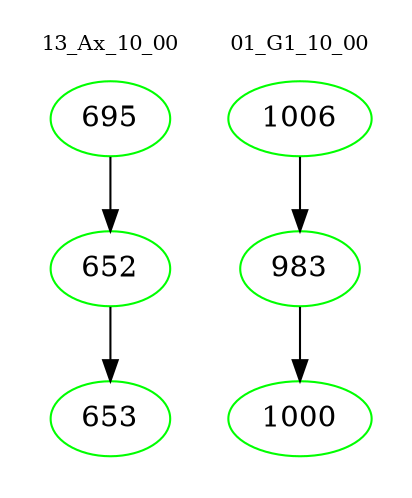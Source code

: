 digraph{
subgraph cluster_0 {
color = white
label = "13_Ax_10_00";
fontsize=10;
T0_695 [label="695", color="green"]
T0_695 -> T0_652 [color="black"]
T0_652 [label="652", color="green"]
T0_652 -> T0_653 [color="black"]
T0_653 [label="653", color="green"]
}
subgraph cluster_1 {
color = white
label = "01_G1_10_00";
fontsize=10;
T1_1006 [label="1006", color="green"]
T1_1006 -> T1_983 [color="black"]
T1_983 [label="983", color="green"]
T1_983 -> T1_1000 [color="black"]
T1_1000 [label="1000", color="green"]
}
}
